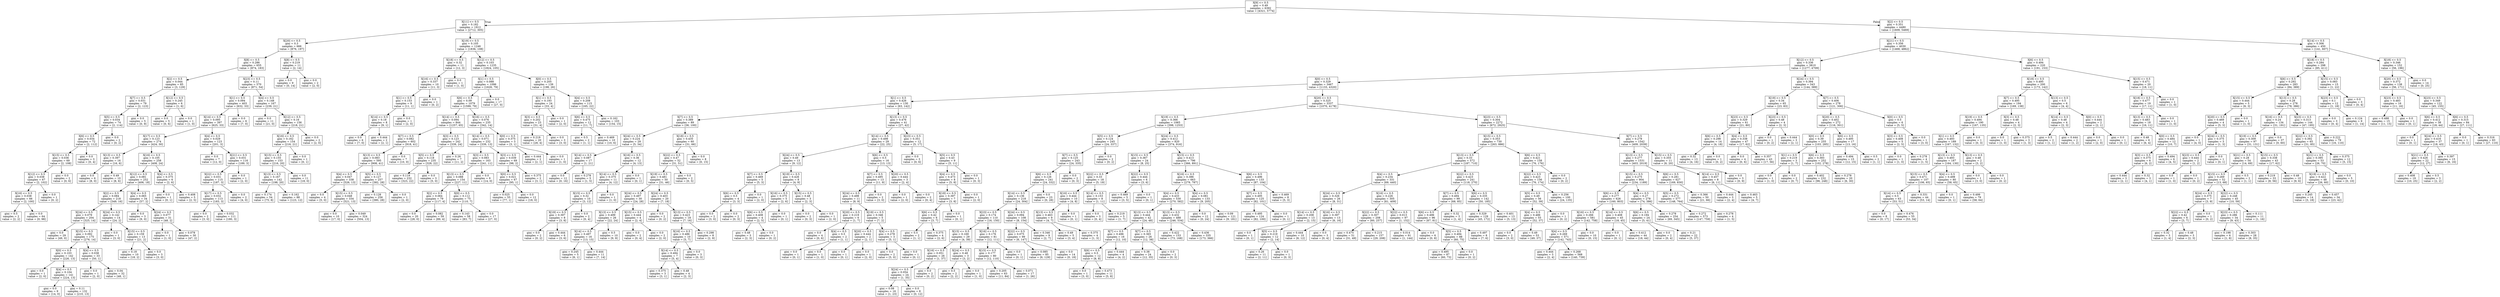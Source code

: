 digraph Tree {
node [shape=box] ;
0 [label="X[9] <= 0.5\ngini = 0.49\nsamples = 6392\nvalue = [4321, 5774]"] ;
1 [label="X[11] <= 0.5\ngini = 0.182\nsamples = 1912\nvalue = [2712, 305]"] ;
0 -> 1 [labeldistance=2.5, labelangle=45, headlabel="True"] ;
2 [label="X[20] <= 0.5\ngini = 0.3\nsamples = 666\nvalue = [876, 197]"] ;
1 -> 2 ;
3 [label="X[8] <= 0.5\ngini = 0.286\nsamples = 655\nvalue = [874, 183]"] ;
2 -> 3 ;
4 [label="X[2] <= 0.5\ngini = 0.044\nsamples = 85\nvalue = [3, 129]"] ;
3 -> 4 ;
5 [label="X[7] <= 0.5\ngini = 0.031\nsamples = 79\nvalue = [2, 123]"] ;
4 -> 5 ;
6 [label="X[5] <= 0.5\ngini = 0.034\nsamples = 74\nvalue = [2, 114]"] ;
5 -> 6 ;
7 [label="X[6] <= 0.5\ngini = 0.034\nsamples = 72\nvalue = [2, 112]"] ;
6 -> 7 ;
8 [label="X[15] <= 0.5\ngini = 0.036\nsamples = 69\nvalue = [2, 108]"] ;
7 -> 8 ;
9 [label="X[12] <= 0.5\ngini = 0.038\nsamples = 67\nvalue = [2, 102]"] ;
8 -> 9 ;
10 [label="X[16] <= 0.5\ngini = 0.038\nsamples = 66\nvalue = [2, 100]"] ;
9 -> 10 ;
11 [label="gini = 0.5\nsamples = 2\nvalue = [2, 2]"] ;
10 -> 11 ;
12 [label="gini = 0.0\nsamples = 64\nvalue = [0, 98]"] ;
10 -> 12 ;
13 [label="gini = 0.0\nsamples = 1\nvalue = [0, 2]"] ;
9 -> 13 ;
14 [label="gini = 0.0\nsamples = 2\nvalue = [0, 6]"] ;
8 -> 14 ;
15 [label="gini = 0.0\nsamples = 3\nvalue = [0, 4]"] ;
7 -> 15 ;
16 [label="gini = 0.0\nsamples = 2\nvalue = [0, 2]"] ;
6 -> 16 ;
17 [label="gini = 0.0\nsamples = 5\nvalue = [0, 9]"] ;
5 -> 17 ;
18 [label="X[12] <= 0.5\ngini = 0.245\nsamples = 6\nvalue = [1, 6]"] ;
4 -> 18 ;
19 [label="gini = 0.0\nsamples = 5\nvalue = [0, 6]"] ;
18 -> 19 ;
20 [label="gini = 0.0\nsamples = 1\nvalue = [1, 0]"] ;
18 -> 20 ;
21 [label="X[23] <= 0.5\ngini = 0.11\nsamples = 570\nvalue = [871, 54]"] ;
3 -> 21 ;
22 [label="X[1] <= 0.5\ngini = 0.094\nsamples = 403\nvalue = [632, 33]"] ;
21 -> 22 ;
23 [label="X[14] <= 0.5\ngini = 0.095\nsamples = 397\nvalue = [625, 33]"] ;
22 -> 23 ;
24 [label="X[17] <= 0.5\ngini = 0.123\nsamples = 274\nvalue = [424, 30]"] ;
23 -> 24 ;
25 [label="X[13] <= 0.5\ngini = 0.397\nsamples = 16\nvalue = [16, 6]"] ;
24 -> 25 ;
26 [label="gini = 0.0\nsamples = 6\nvalue = [8, 0]"] ;
25 -> 26 ;
27 [label="gini = 0.49\nsamples = 10\nvalue = [8, 6]"] ;
25 -> 27 ;
28 [label="X[16] <= 0.5\ngini = 0.105\nsamples = 258\nvalue = [408, 24]"] ;
24 -> 28 ;
29 [label="X[12] <= 0.5\ngini = 0.081\nsamples = 252\nvalue = [406, 18]"] ;
28 -> 29 ;
30 [label="X[2] <= 0.5\ngini = 0.084\nsamples = 218\nvalue = [349, 16]"] ;
29 -> 30 ;
31 [label="X[24] <= 0.5\ngini = 0.079\nsamples = 204\nvalue = [325, 14]"] ;
30 -> 31 ;
32 [label="gini = 0.0\nsamples = 29\nvalue = [49, 0]"] ;
31 -> 32 ;
33 [label="X[15] <= 0.5\ngini = 0.092\nsamples = 175\nvalue = [276, 14]"] ;
31 -> 33 ;
34 [label="X[0] <= 0.5\ngini = 0.103\nsamples = 142\nvalue = [226, 13]"] ;
33 -> 34 ;
35 [label="gini = 0.0\nsamples = 1\nvalue = [2, 0]"] ;
34 -> 35 ;
36 [label="X[4] <= 0.5\ngini = 0.104\nsamples = 141\nvalue = [224, 13]"] ;
34 -> 36 ;
37 [label="gini = 0.0\nsamples = 9\nvalue = [14, 0]"] ;
36 -> 37 ;
38 [label="gini = 0.11\nsamples = 132\nvalue = [210, 13]"] ;
36 -> 38 ;
39 [label="X[4] <= 0.5\ngini = 0.038\nsamples = 33\nvalue = [50, 1]"] ;
33 -> 39 ;
40 [label="gini = 0.0\nsamples = 1\nvalue = [2, 0]"] ;
39 -> 40 ;
41 [label="gini = 0.04\nsamples = 32\nvalue = [48, 1]"] ;
39 -> 41 ;
42 [label="X[24] <= 0.5\ngini = 0.142\nsamples = 14\nvalue = [24, 2]"] ;
30 -> 42 ;
43 [label="gini = 0.0\nsamples = 1\nvalue = [3, 0]"] ;
42 -> 43 ;
44 [label="X[15] <= 0.5\ngini = 0.159\nsamples = 13\nvalue = [21, 2]"] ;
42 -> 44 ;
45 [label="gini = 0.18\nsamples = 10\nvalue = [18, 2]"] ;
44 -> 45 ;
46 [label="gini = 0.0\nsamples = 3\nvalue = [3, 0]"] ;
44 -> 46 ;
47 [label="X[4] <= 0.5\ngini = 0.065\nsamples = 34\nvalue = [57, 2]"] ;
29 -> 47 ;
48 [label="gini = 0.0\nsamples = 3\nvalue = [9, 0]"] ;
47 -> 48 ;
49 [label="X[24] <= 0.5\ngini = 0.077\nsamples = 31\nvalue = [48, 2]"] ;
47 -> 49 ;
50 [label="gini = 0.0\nsamples = 1\nvalue = [1, 0]"] ;
49 -> 50 ;
51 [label="gini = 0.078\nsamples = 30\nvalue = [47, 2]"] ;
49 -> 51 ;
52 [label="X[4] <= 0.5\ngini = 0.375\nsamples = 6\nvalue = [2, 6]"] ;
28 -> 52 ;
53 [label="gini = 0.0\nsamples = 1\nvalue = [0, 1]"] ;
52 -> 53 ;
54 [label="gini = 0.408\nsamples = 5\nvalue = [2, 5]"] ;
52 -> 54 ;
55 [label="X[4] <= 0.5\ngini = 0.029\nsamples = 123\nvalue = [201, 3]"] ;
23 -> 55 ;
56 [label="gini = 0.0\nsamples = 7\nvalue = [12, 0]"] ;
55 -> 56 ;
57 [label="X[21] <= 0.5\ngini = 0.031\nsamples = 116\nvalue = [189, 3]"] ;
55 -> 57 ;
58 [label="X[22] <= 0.5\ngini = 0.031\nsamples = 115\nvalue = [187, 3]"] ;
57 -> 58 ;
59 [label="X[17] <= 0.5\ngini = 0.032\nsamples = 113\nvalue = [183, 3]"] ;
58 -> 59 ;
60 [label="gini = 0.0\nsamples = 2\nvalue = [3, 0]"] ;
59 -> 60 ;
61 [label="gini = 0.032\nsamples = 111\nvalue = [180, 3]"] ;
59 -> 61 ;
62 [label="gini = 0.0\nsamples = 2\nvalue = [4, 0]"] ;
58 -> 62 ;
63 [label="gini = 0.0\nsamples = 1\nvalue = [2, 0]"] ;
57 -> 63 ;
64 [label="gini = 0.0\nsamples = 6\nvalue = [7, 0]"] ;
22 -> 64 ;
65 [label="X[4] <= 0.5\ngini = 0.148\nsamples = 167\nvalue = [239, 21]"] ;
21 -> 65 ;
66 [label="gini = 0.0\nsamples = 11\nvalue = [21, 0]"] ;
65 -> 66 ;
67 [label="X[12] <= 0.5\ngini = 0.16\nsamples = 156\nvalue = [218, 21]"] ;
65 -> 67 ;
68 [label="X[16] <= 0.5\ngini = 0.162\nsamples = 154\nvalue = [216, 21]"] ;
67 -> 68 ;
69 [label="X[15] <= 0.5\ngini = 0.155\nsamples = 153\nvalue = [216, 20]"] ;
68 -> 69 ;
70 [label="X[13] <= 0.5\ngini = 0.167\nsamples = 142\nvalue = [198, 20]"] ;
69 -> 70 ;
71 [label="gini = 0.174\nsamples = 54\nvalue = [75, 8]"] ;
70 -> 71 ;
72 [label="gini = 0.162\nsamples = 88\nvalue = [123, 12]"] ;
70 -> 72 ;
73 [label="gini = 0.0\nsamples = 11\nvalue = [18, 0]"] ;
69 -> 73 ;
74 [label="gini = 0.0\nsamples = 1\nvalue = [0, 1]"] ;
68 -> 74 ;
75 [label="gini = 0.0\nsamples = 2\nvalue = [2, 0]"] ;
67 -> 75 ;
76 [label="X[8] <= 0.5\ngini = 0.219\nsamples = 11\nvalue = [2, 14]"] ;
2 -> 76 ;
77 [label="gini = 0.0\nsamples = 9\nvalue = [0, 14]"] ;
76 -> 77 ;
78 [label="gini = 0.0\nsamples = 2\nvalue = [2, 0]"] ;
76 -> 78 ;
79 [label="X[19] <= 0.5\ngini = 0.105\nsamples = 1246\nvalue = [1836, 108]"] ;
1 -> 79 ;
80 [label="X[18] <= 0.5\ngini = 0.32\nsamples = 11\nvalue = [12, 3]"] ;
79 -> 80 ;
81 [label="X[16] <= 0.5\ngini = 0.337\nsamples = 10\nvalue = [11, 3]"] ;
80 -> 81 ;
82 [label="X[1] <= 0.5\ngini = 0.153\nsamples = 9\nvalue = [11, 1]"] ;
81 -> 82 ;
83 [label="X[14] <= 0.5\ngini = 0.18\nsamples = 8\nvalue = [9, 1]"] ;
82 -> 83 ;
84 [label="gini = 0.0\nsamples = 6\nvalue = [7, 0]"] ;
83 -> 84 ;
85 [label="gini = 0.444\nsamples = 2\nvalue = [2, 1]"] ;
83 -> 85 ;
86 [label="gini = 0.0\nsamples = 1\nvalue = [2, 0]"] ;
82 -> 86 ;
87 [label="gini = 0.0\nsamples = 1\nvalue = [0, 2]"] ;
81 -> 87 ;
88 [label="gini = 0.0\nsamples = 1\nvalue = [1, 0]"] ;
80 -> 88 ;
89 [label="X[12] <= 0.5\ngini = 0.103\nsamples = 1235\nvalue = [1824, 105]"] ;
79 -> 89 ;
90 [label="X[1] <= 0.5\ngini = 0.088\nsamples = 1096\nvalue = [1626, 79]"] ;
89 -> 90 ;
91 [label="X[6] <= 0.5\ngini = 0.09\nsamples = 1079\nvalue = [1599, 79]"] ;
90 -> 91 ;
92 [label="X[14] <= 0.5\ngini = 0.094\nsamples = 844\nvalue = [1257, 65]"] ;
91 -> 92 ;
93 [label="X[7] <= 0.5\ngini = 0.082\nsamples = 602\nvalue = [918, 41]"] ;
92 -> 93 ;
94 [label="X[13] <= 0.5\ngini = 0.083\nsamples = 595\nvalue = [908, 41]"] ;
93 -> 94 ;
95 [label="X[4] <= 0.5\ngini = 0.047\nsamples = 338\nvalue = [526, 13]"] ;
94 -> 95 ;
96 [label="gini = 0.0\nsamples = 4\nvalue = [5, 0]"] ;
95 -> 96 ;
97 [label="X[15] <= 0.5\ngini = 0.048\nsamples = 334\nvalue = [521, 13]"] ;
95 -> 97 ;
98 [label="gini = 0.0\nsamples = 10\nvalue = [17, 0]"] ;
97 -> 98 ;
99 [label="gini = 0.049\nsamples = 324\nvalue = [504, 13]"] ;
97 -> 99 ;
100 [label="X[5] <= 0.5\ngini = 0.127\nsamples = 257\nvalue = [382, 28]"] ;
94 -> 100 ;
101 [label="gini = 0.128\nsamples = 256\nvalue = [380, 28]"] ;
100 -> 101 ;
102 [label="gini = 0.0\nsamples = 1\nvalue = [2, 0]"] ;
100 -> 102 ;
103 [label="gini = 0.0\nsamples = 7\nvalue = [10, 0]"] ;
93 -> 103 ;
104 [label="X[3] <= 0.5\ngini = 0.123\nsamples = 242\nvalue = [339, 24]"] ;
92 -> 104 ;
105 [label="X[5] <= 0.5\ngini = 0.118\nsamples = 235\nvalue = [328, 22]"] ;
104 -> 105 ;
106 [label="gini = 0.119\nsamples = 232\nvalue = [323, 22]"] ;
105 -> 106 ;
107 [label="gini = 0.0\nsamples = 3\nvalue = [5, 0]"] ;
105 -> 107 ;
108 [label="gini = 0.26\nsamples = 7\nvalue = [11, 2]"] ;
104 -> 108 ;
109 [label="X[16] <= 0.5\ngini = 0.076\nsamples = 235\nvalue = [342, 14]"] ;
91 -> 109 ;
110 [label="X[14] <= 0.5\ngini = 0.071\nsamples = 232\nvalue = [339, 13]"] ;
109 -> 110 ;
111 [label="X[3] <= 0.5\ngini = 0.083\nsamples = 163\nvalue = [241, 11]"] ;
110 -> 111 ;
112 [label="X[13] <= 0.5\ngini = 0.088\nsamples = 154\nvalue = [227, 11]"] ;
111 -> 112 ;
113 [label="X[2] <= 0.5\ngini = 0.064\nsamples = 79\nvalue = [117, 4]"] ;
112 -> 113 ;
114 [label="gini = 0.0\nsamples = 20\nvalue = [28, 0]"] ;
113 -> 114 ;
115 [label="gini = 0.082\nsamples = 59\nvalue = [89, 4]"] ;
113 -> 115 ;
116 [label="X[0] <= 0.5\ngini = 0.112\nsamples = 75\nvalue = [110, 7]"] ;
112 -> 116 ;
117 [label="gini = 0.143\nsamples = 58\nvalue = [83, 7]"] ;
116 -> 117 ;
118 [label="gini = 0.0\nsamples = 17\nvalue = [27, 0]"] ;
116 -> 118 ;
119 [label="gini = 0.0\nsamples = 9\nvalue = [14, 0]"] ;
111 -> 119 ;
120 [label="X[3] <= 0.5\ngini = 0.039\nsamples = 69\nvalue = [98, 2]"] ;
110 -> 120 ;
121 [label="X[0] <= 0.5\ngini = 0.021\nsamples = 67\nvalue = [95, 1]"] ;
120 -> 121 ;
122 [label="gini = 0.025\nsamples = 55\nvalue = [77, 1]"] ;
121 -> 122 ;
123 [label="gini = 0.0\nsamples = 12\nvalue = [18, 0]"] ;
121 -> 123 ;
124 [label="gini = 0.375\nsamples = 2\nvalue = [3, 1]"] ;
120 -> 124 ;
125 [label="X[0] <= 0.5\ngini = 0.375\nsamples = 3\nvalue = [3, 1]"] ;
109 -> 125 ;
126 [label="gini = 0.444\nsamples = 2\nvalue = [2, 1]"] ;
125 -> 126 ;
127 [label="gini = 0.0\nsamples = 1\nvalue = [1, 0]"] ;
125 -> 127 ;
128 [label="gini = 0.0\nsamples = 17\nvalue = [27, 0]"] ;
90 -> 128 ;
129 [label="X[0] <= 0.5\ngini = 0.205\nsamples = 139\nvalue = [198, 26]"] ;
89 -> 129 ;
130 [label="X[1] <= 0.5\ngini = 0.193\nsamples = 24\nvalue = [33, 4]"] ;
129 -> 130 ;
131 [label="X[3] <= 0.5\ngini = 0.202\nsamples = 23\nvalue = [31, 4]"] ;
130 -> 131 ;
132 [label="gini = 0.219\nsamples = 20\nvalue = [28, 4]"] ;
131 -> 132 ;
133 [label="gini = 0.0\nsamples = 3\nvalue = [3, 0]"] ;
131 -> 133 ;
134 [label="gini = 0.0\nsamples = 1\nvalue = [2, 0]"] ;
130 -> 134 ;
135 [label="X[4] <= 0.5\ngini = 0.208\nsamples = 115\nvalue = [165, 22]"] ;
129 -> 135 ;
136 [label="X[6] <= 0.5\ngini = 0.475\nsamples = 12\nvalue = [11, 7]"] ;
135 -> 136 ;
137 [label="gini = 0.5\nsamples = 2\nvalue = [1, 1]"] ;
136 -> 137 ;
138 [label="gini = 0.469\nsamples = 10\nvalue = [10, 6]"] ;
136 -> 138 ;
139 [label="gini = 0.162\nsamples = 103\nvalue = [154, 15]"] ;
135 -> 139 ;
140 [label="X[2] <= 0.5\ngini = 0.351\nsamples = 4480\nvalue = [1609, 5469]"] ;
0 -> 140 [labeldistance=2.5, labelangle=-45, headlabel="False"] ;
141 [label="X[21] <= 0.5\ngini = 0.356\nsamples = 4030\nvalue = [1468, 4862]"] ;
140 -> 141 ;
142 [label="X[12] <= 0.5\ngini = 0.336\nsamples = 3810\nvalue = [1277, 4709]"] ;
141 -> 142 ;
143 [label="X[0] <= 0.5\ngini = 0.329\nsamples = 3467\nvalue = [1133, 4320]"] ;
142 -> 143 ;
144 [label="X[1] <= 0.5\ngini = 0.426\nsamples = 130\nvalue = [63, 142]"] ;
143 -> 144 ;
145 [label="X[7] <= 0.5\ngini = 0.389\nsamples = 89\nvalue = [36, 100]"] ;
144 -> 145 ;
146 [label="X[24] <= 0.5\ngini = 0.224\nsamples = 29\nvalue = [5, 34]"] ;
145 -> 146 ;
147 [label="X[14] <= 0.5\ngini = 0.087\nsamples = 17\nvalue = [1, 21]"] ;
146 -> 147 ;
148 [label="gini = 0.0\nsamples = 12\nvalue = [0, 16]"] ;
147 -> 148 ;
149 [label="gini = 0.278\nsamples = 5\nvalue = [1, 5]"] ;
147 -> 149 ;
150 [label="X[16] <= 0.5\ngini = 0.36\nsamples = 12\nvalue = [4, 13]"] ;
146 -> 150 ;
151 [label="X[14] <= 0.5\ngini = 0.375\nsamples = 11\nvalue = [4, 12]"] ;
150 -> 151 ;
152 [label="X[15] <= 0.5\ngini = 0.32\nsamples = 10\nvalue = [3, 12]"] ;
151 -> 152 ;
153 [label="X[19] <= 0.5\ngini = 0.397\nsamples = 8\nvalue = [3, 8]"] ;
152 -> 153 ;
154 [label="gini = 0.0\nsamples = 2\nvalue = [0, 2]"] ;
153 -> 154 ;
155 [label="gini = 0.444\nsamples = 6\nvalue = [3, 6]"] ;
153 -> 155 ;
156 [label="gini = 0.0\nsamples = 2\nvalue = [0, 4]"] ;
152 -> 156 ;
157 [label="gini = 0.0\nsamples = 1\nvalue = [1, 0]"] ;
151 -> 157 ;
158 [label="gini = 0.0\nsamples = 1\nvalue = [0, 1]"] ;
150 -> 158 ;
159 [label="X[18] <= 0.5\ngini = 0.435\nsamples = 60\nvalue = [31, 66]"] ;
145 -> 159 ;
160 [label="X[22] <= 0.5\ngini = 0.47\nsamples = 52\nvalue = [31, 51]"] ;
159 -> 160 ;
161 [label="X[19] <= 0.5\ngini = 0.481\nsamples = 50\nvalue = [31, 46]"] ;
160 -> 161 ;
162 [label="X[24] <= 0.5\ngini = 0.497\nsamples = 30\nvalue = [24, 28]"] ;
161 -> 162 ;
163 [label="X[13] <= 0.5\ngini = 0.499\nsamples = 26\nvalue = [22, 24]"] ;
162 -> 163 ;
164 [label="X[14] <= 0.5\ngini = 0.497\nsamples = 16\nvalue = [13, 15]"] ;
163 -> 164 ;
165 [label="gini = 0.245\nsamples = 5\nvalue = [6, 1]"] ;
164 -> 165 ;
166 [label="gini = 0.444\nsamples = 11\nvalue = [7, 14]"] ;
164 -> 166 ;
167 [label="gini = 0.5\nsamples = 10\nvalue = [9, 9]"] ;
163 -> 167 ;
168 [label="X[15] <= 0.5\ngini = 0.444\nsamples = 4\nvalue = [2, 4]"] ;
162 -> 168 ;
169 [label="gini = 0.0\nsamples = 2\nvalue = [0, 4]"] ;
168 -> 169 ;
170 [label="gini = 0.0\nsamples = 2\nvalue = [2, 0]"] ;
168 -> 170 ;
171 [label="X[24] <= 0.5\ngini = 0.403\nsamples = 20\nvalue = [7, 18]"] ;
161 -> 171 ;
172 [label="gini = 0.0\nsamples = 2\nvalue = [0, 2]"] ;
171 -> 172 ;
173 [label="X[13] <= 0.5\ngini = 0.423\nsamples = 18\nvalue = [7, 16]"] ;
171 -> 173 ;
174 [label="X[16] <= 0.5\ngini = 0.486\nsamples = 10\nvalue = [5, 7]"] ;
173 -> 174 ;
175 [label="X[14] <= 0.5\ngini = 0.494\nsamples = 7\nvalue = [5, 4]"] ;
174 -> 175 ;
176 [label="gini = 0.375\nsamples = 3\nvalue = [3, 1]"] ;
175 -> 176 ;
177 [label="gini = 0.48\nsamples = 4\nvalue = [2, 3]"] ;
175 -> 177 ;
178 [label="gini = 0.0\nsamples = 3\nvalue = [0, 3]"] ;
174 -> 178 ;
179 [label="gini = 0.298\nsamples = 8\nvalue = [2, 9]"] ;
173 -> 179 ;
180 [label="gini = 0.0\nsamples = 2\nvalue = [0, 5]"] ;
160 -> 180 ;
181 [label="gini = 0.0\nsamples = 8\nvalue = [0, 15]"] ;
159 -> 181 ;
182 [label="X[13] <= 0.5\ngini = 0.476\nsamples = 41\nvalue = [27, 42]"] ;
144 -> 182 ;
183 [label="X[14] <= 0.5\ngini = 0.498\nsamples = 29\nvalue = [22, 25]"] ;
182 -> 183 ;
184 [label="X[24] <= 0.5\ngini = 0.49\nsamples = 13\nvalue = [9, 12]"] ;
183 -> 184 ;
185 [label="X[7] <= 0.5\ngini = 0.469\nsamples = 5\nvalue = [5, 3]"] ;
184 -> 185 ;
186 [label="X[6] <= 0.5\ngini = 0.5\nsamples = 4\nvalue = [3, 3]"] ;
185 -> 186 ;
187 [label="gini = 0.0\nsamples = 2\nvalue = [3, 0]"] ;
186 -> 187 ;
188 [label="gini = 0.0\nsamples = 2\nvalue = [0, 3]"] ;
186 -> 188 ;
189 [label="gini = 0.0\nsamples = 1\nvalue = [2, 0]"] ;
185 -> 189 ;
190 [label="X[19] <= 0.5\ngini = 0.426\nsamples = 8\nvalue = [4, 9]"] ;
184 -> 190 ;
191 [label="X[16] <= 0.5\ngini = 0.375\nsamples = 5\nvalue = [2, 6]"] ;
190 -> 191 ;
192 [label="X[6] <= 0.5\ngini = 0.408\nsamples = 4\nvalue = [2, 5]"] ;
191 -> 192 ;
193 [label="gini = 0.48\nsamples = 3\nvalue = [2, 3]"] ;
192 -> 193 ;
194 [label="gini = 0.0\nsamples = 1\nvalue = [0, 2]"] ;
192 -> 194 ;
195 [label="gini = 0.0\nsamples = 1\nvalue = [0, 1]"] ;
191 -> 195 ;
196 [label="X[15] <= 0.5\ngini = 0.48\nsamples = 3\nvalue = [2, 3]"] ;
190 -> 196 ;
197 [label="gini = 0.0\nsamples = 2\nvalue = [0, 3]"] ;
196 -> 197 ;
198 [label="gini = 0.0\nsamples = 1\nvalue = [2, 0]"] ;
196 -> 198 ;
199 [label="X[6] <= 0.5\ngini = 0.5\nsamples = 16\nvalue = [13, 13]"] ;
183 -> 199 ;
200 [label="X[7] <= 0.5\ngini = 0.495\nsamples = 13\nvalue = [11, 9]"] ;
199 -> 200 ;
201 [label="X[24] <= 0.5\ngini = 0.498\nsamples = 11\nvalue = [8, 9]"] ;
200 -> 201 ;
202 [label="X[20] <= 0.5\ngini = 0.219\nsamples = 6\nvalue = [1, 7]"] ;
201 -> 202 ;
203 [label="gini = 0.0\nsamples = 4\nvalue = [0, 6]"] ;
202 -> 203 ;
204 [label="X[4] <= 0.5\ngini = 0.5\nsamples = 2\nvalue = [1, 1]"] ;
202 -> 204 ;
205 [label="gini = 0.0\nsamples = 1\nvalue = [0, 1]"] ;
204 -> 205 ;
206 [label="gini = 0.0\nsamples = 1\nvalue = [1, 0]"] ;
204 -> 206 ;
207 [label="X[19] <= 0.5\ngini = 0.346\nsamples = 5\nvalue = [7, 2]"] ;
201 -> 207 ;
208 [label="X[20] <= 0.5\ngini = 0.444\nsamples = 2\nvalue = [2, 1]"] ;
207 -> 208 ;
209 [label="gini = 0.0\nsamples = 1\nvalue = [0, 1]"] ;
208 -> 209 ;
210 [label="gini = 0.0\nsamples = 1\nvalue = [2, 0]"] ;
208 -> 210 ;
211 [label="X[4] <= 0.5\ngini = 0.278\nsamples = 3\nvalue = [5, 1]"] ;
207 -> 211 ;
212 [label="gini = 0.0\nsamples = 2\nvalue = [5, 0]"] ;
211 -> 212 ;
213 [label="gini = 0.0\nsamples = 1\nvalue = [0, 1]"] ;
211 -> 213 ;
214 [label="gini = 0.0\nsamples = 2\nvalue = [3, 0]"] ;
200 -> 214 ;
215 [label="X[20] <= 0.5\ngini = 0.444\nsamples = 3\nvalue = [2, 4]"] ;
199 -> 215 ;
216 [label="gini = 0.0\nsamples = 1\nvalue = [2, 0]"] ;
215 -> 216 ;
217 [label="gini = 0.0\nsamples = 2\nvalue = [0, 4]"] ;
215 -> 217 ;
218 [label="X[23] <= 0.5\ngini = 0.351\nsamples = 12\nvalue = [5, 17]"] ;
182 -> 218 ;
219 [label="gini = 0.0\nsamples = 3\nvalue = [0, 6]"] ;
218 -> 219 ;
220 [label="X[5] <= 0.5\ngini = 0.43\nsamples = 9\nvalue = [5, 11]"] ;
218 -> 220 ;
221 [label="X[4] <= 0.5\ngini = 0.473\nsamples = 8\nvalue = [5, 8]"] ;
220 -> 221 ;
222 [label="X[18] <= 0.5\ngini = 0.397\nsamples = 7\nvalue = [3, 8]"] ;
221 -> 222 ;
223 [label="X[6] <= 0.5\ngini = 0.42\nsamples = 6\nvalue = [3, 7]"] ;
222 -> 223 ;
224 [label="gini = 0.5\nsamples = 2\nvalue = [1, 1]"] ;
223 -> 224 ;
225 [label="gini = 0.375\nsamples = 4\nvalue = [2, 6]"] ;
223 -> 225 ;
226 [label="gini = 0.0\nsamples = 1\nvalue = [0, 1]"] ;
222 -> 226 ;
227 [label="gini = 0.0\nsamples = 1\nvalue = [2, 0]"] ;
221 -> 227 ;
228 [label="gini = 0.0\nsamples = 1\nvalue = [0, 3]"] ;
220 -> 228 ;
229 [label="X[20] <= 0.5\ngini = 0.325\nsamples = 3337\nvalue = [1070, 4178]"] ;
143 -> 229 ;
230 [label="X[19] <= 0.5\ngini = 0.366\nsamples = 1065\nvalue = [398, 1253]"] ;
229 -> 230 ;
231 [label="X[5] <= 0.5\ngini = 0.124\nsamples = 245\nvalue = [24, 337]"] ;
230 -> 231 ;
232 [label="X[7] <= 0.5\ngini = 0.125\nsamples = 243\nvalue = [24, 335]"] ;
231 -> 232 ;
233 [label="X[6] <= 0.5\ngini = 0.126\nsamples = 241\nvalue = [24, 332]"] ;
232 -> 233 ;
234 [label="X[14] <= 0.5\ngini = 0.136\nsamples = 218\nvalue = [24, 304]"] ;
233 -> 234 ;
235 [label="X[23] <= 0.5\ngini = 0.174\nsamples = 110\nvalue = [16, 150]"] ;
234 -> 235 ;
236 [label="X[15] <= 0.5\ngini = 0.169\nsamples = 29\nvalue = [4, 39]"] ;
235 -> 236 ;
237 [label="X[16] <= 0.5\ngini = 0.051\nsamples = 26\nvalue = [1, 37]"] ;
236 -> 237 ;
238 [label="X[24] <= 0.5\ngini = 0.054\nsamples = 24\nvalue = [1, 35]"] ;
237 -> 238 ;
239 [label="gini = 0.08\nsamples = 16\nvalue = [1, 23]"] ;
238 -> 239 ;
240 [label="gini = 0.0\nsamples = 8\nvalue = [0, 12]"] ;
238 -> 240 ;
241 [label="gini = 0.0\nsamples = 2\nvalue = [0, 2]"] ;
237 -> 241 ;
242 [label="X[24] <= 0.5\ngini = 0.48\nsamples = 3\nvalue = [3, 2]"] ;
236 -> 242 ;
243 [label="gini = 0.5\nsamples = 2\nvalue = [2, 2]"] ;
242 -> 243 ;
244 [label="gini = 0.0\nsamples = 1\nvalue = [1, 0]"] ;
242 -> 244 ;
245 [label="X[16] <= 0.5\ngini = 0.176\nsamples = 81\nvalue = [12, 111]"] ;
235 -> 245 ;
246 [label="X[15] <= 0.5\ngini = 0.177\nsamples = 80\nvalue = [12, 110]"] ;
245 -> 246 ;
247 [label="gini = 0.205\nsamples = 63\nvalue = [11, 84]"] ;
246 -> 247 ;
248 [label="gini = 0.071\nsamples = 17\nvalue = [1, 26]"] ;
246 -> 248 ;
249 [label="gini = 0.0\nsamples = 1\nvalue = [0, 1]"] ;
245 -> 249 ;
250 [label="X[24] <= 0.5\ngini = 0.094\nsamples = 108\nvalue = [8, 154]"] ;
234 -> 250 ;
251 [label="X[22] <= 0.5\ngini = 0.075\nsamples = 99\nvalue = [6, 147]"] ;
250 -> 251 ;
252 [label="gini = 0.085\nsamples = 85\nvalue = [6, 129]"] ;
251 -> 252 ;
253 [label="gini = 0.0\nsamples = 14\nvalue = [0, 18]"] ;
251 -> 253 ;
254 [label="gini = 0.346\nsamples = 9\nvalue = [2, 7]"] ;
250 -> 254 ;
255 [label="gini = 0.0\nsamples = 23\nvalue = [0, 28]"] ;
233 -> 255 ;
256 [label="gini = 0.0\nsamples = 2\nvalue = [0, 3]"] ;
232 -> 256 ;
257 [label="gini = 0.0\nsamples = 2\nvalue = [0, 2]"] ;
231 -> 257 ;
258 [label="X[24] <= 0.5\ngini = 0.412\nsamples = 820\nvalue = [374, 916]"] ;
230 -> 258 ;
259 [label="X[15] <= 0.5\ngini = 0.367\nsamples = 24\nvalue = [8, 25]"] ;
258 -> 259 ;
260 [label="X[22] <= 0.5\ngini = 0.33\nsamples = 18\nvalue = [5, 19]"] ;
259 -> 260 ;
261 [label="X[16] <= 0.5\ngini = 0.444\nsamples = 10\nvalue = [4, 8]"] ;
260 -> 261 ;
262 [label="X[13] <= 0.5\ngini = 0.463\nsamples = 9\nvalue = [4, 7]"] ;
261 -> 262 ;
263 [label="gini = 0.49\nsamples = 5\nvalue = [3, 4]"] ;
262 -> 263 ;
264 [label="gini = 0.375\nsamples = 4\nvalue = [1, 3]"] ;
262 -> 264 ;
265 [label="gini = 0.0\nsamples = 1\nvalue = [0, 1]"] ;
261 -> 265 ;
266 [label="X[14] <= 0.5\ngini = 0.153\nsamples = 8\nvalue = [1, 11]"] ;
260 -> 266 ;
267 [label="gini = 0.0\nsamples = 3\nvalue = [0, 4]"] ;
266 -> 267 ;
268 [label="gini = 0.219\nsamples = 5\nvalue = [1, 7]"] ;
266 -> 268 ;
269 [label="X[22] <= 0.5\ngini = 0.444\nsamples = 6\nvalue = [3, 6]"] ;
259 -> 269 ;
270 [label="gini = 0.469\nsamples = 5\nvalue = [3, 5]"] ;
269 -> 270 ;
271 [label="gini = 0.0\nsamples = 1\nvalue = [0, 1]"] ;
269 -> 271 ;
272 [label="X[15] <= 0.5\ngini = 0.413\nsamples = 796\nvalue = [366, 891]"] ;
258 -> 272 ;
273 [label="X[16] <= 0.5\ngini = 0.386\nsamples = 663\nvalue = [279, 787]"] ;
272 -> 273 ;
274 [label="X[4] <= 0.5\ngini = 0.433\nsamples = 530\nvalue = [270, 582]"] ;
273 -> 274 ;
275 [label="X[13] <= 0.5\ngini = 0.444\nsamples = 42\nvalue = [24, 48]"] ;
274 -> 275 ;
276 [label="X[7] <= 0.5\ngini = 0.496\nsamples = 16\nvalue = [12, 10]"] ;
275 -> 276 ;
277 [label="X[6] <= 0.5\ngini = 0.5\nsamples = 12\nvalue = [8, 8]"] ;
276 -> 277 ;
278 [label="gini = 0.0\nsamples = 1\nvalue = [3, 0]"] ;
277 -> 278 ;
279 [label="gini = 0.473\nsamples = 11\nvalue = [5, 8]"] ;
277 -> 279 ;
280 [label="gini = 0.444\nsamples = 4\nvalue = [4, 2]"] ;
276 -> 280 ;
281 [label="X[7] <= 0.5\ngini = 0.365\nsamples = 26\nvalue = [12, 38]"] ;
275 -> 281 ;
282 [label="gini = 0.38\nsamples = 24\nvalue = [12, 35]"] ;
281 -> 282 ;
283 [label="gini = 0.0\nsamples = 2\nvalue = [0, 3]"] ;
281 -> 283 ;
284 [label="X[13] <= 0.5\ngini = 0.432\nsamples = 488\nvalue = [246, 534]"] ;
274 -> 284 ;
285 [label="gini = 0.422\nsamples = 153\nvalue = [73, 168]"] ;
284 -> 285 ;
286 [label="gini = 0.436\nsamples = 335\nvalue = [173, 366]"] ;
284 -> 286 ;
287 [label="X[4] <= 0.5\ngini = 0.081\nsamples = 133\nvalue = [9, 205]"] ;
273 -> 287 ;
288 [label="gini = 0.0\nsamples = 12\nvalue = [0, 24]"] ;
287 -> 288 ;
289 [label="gini = 0.09\nsamples = 121\nvalue = [9, 181]"] ;
287 -> 289 ;
290 [label="X[6] <= 0.5\ngini = 0.496\nsamples = 133\nvalue = [87, 104]"] ;
272 -> 290 ;
291 [label="X[7] <= 0.5\ngini = 0.495\nsamples = 125\nvalue = [82, 101]"] ;
290 -> 291 ;
292 [label="gini = 0.495\nsamples = 124\nvalue = [82, 100]"] ;
291 -> 292 ;
293 [label="gini = 0.0\nsamples = 1\nvalue = [0, 1]"] ;
291 -> 293 ;
294 [label="gini = 0.469\nsamples = 8\nvalue = [5, 3]"] ;
290 -> 294 ;
295 [label="X[23] <= 0.5\ngini = 0.304\nsamples = 2272\nvalue = [672, 2925]"] ;
229 -> 295 ;
296 [label="X[15] <= 0.5\ngini = 0.353\nsamples = 730\nvalue = [263, 886]"] ;
295 -> 296 ;
297 [label="X[13] <= 0.5\ngini = 0.33\nsamples = 572\nvalue = [187, 710]"] ;
296 -> 297 ;
298 [label="X[4] <= 0.5\ngini = 0.234\nsamples = 331\nvalue = [69, 440]"] ;
297 -> 298 ;
299 [label="X[24] <= 0.5\ngini = 0.326\nsamples = 26\nvalue = [8, 31]"] ;
298 -> 299 ;
300 [label="X[14] <= 0.5\ngini = 0.208\nsamples = 13\nvalue = [2, 15]"] ;
299 -> 300 ;
301 [label="gini = 0.0\nsamples = 1\nvalue = [0, 1]"] ;
300 -> 301 ;
302 [label="X[5] <= 0.5\ngini = 0.219\nsamples = 12\nvalue = [2, 14]"] ;
300 -> 302 ;
303 [label="gini = 0.26\nsamples = 11\nvalue = [2, 11]"] ;
302 -> 303 ;
304 [label="gini = 0.0\nsamples = 1\nvalue = [0, 3]"] ;
302 -> 304 ;
305 [label="X[16] <= 0.5\ngini = 0.397\nsamples = 13\nvalue = [6, 16]"] ;
299 -> 305 ;
306 [label="gini = 0.444\nsamples = 10\nvalue = [6, 12]"] ;
305 -> 306 ;
307 [label="gini = 0.0\nsamples = 3\nvalue = [0, 4]"] ;
305 -> 307 ;
308 [label="X[16] <= 0.5\ngini = 0.226\nsamples = 305\nvalue = [61, 409]"] ;
298 -> 308 ;
309 [label="X[22] <= 0.5\ngini = 0.307\nsamples = 208\nvalue = [60, 257]"] ;
308 -> 309 ;
310 [label="gini = 0.475\nsamples = 51\nvalue = [31, 49]"] ;
309 -> 310 ;
311 [label="gini = 0.215\nsamples = 157\nvalue = [29, 208]"] ;
309 -> 311 ;
312 [label="X[22] <= 0.5\ngini = 0.013\nsamples = 97\nvalue = [1, 152]"] ;
308 -> 312 ;
313 [label="gini = 0.014\nsamples = 91\nvalue = [1, 144]"] ;
312 -> 313 ;
314 [label="gini = 0.0\nsamples = 6\nvalue = [0, 8]"] ;
312 -> 314 ;
315 [label="X[22] <= 0.5\ngini = 0.423\nsamples = 241\nvalue = [118, 270]"] ;
297 -> 315 ;
316 [label="X[7] <= 0.5\ngini = 0.494\nsamples = 99\nvalue = [68, 85]"] ;
315 -> 316 ;
317 [label="X[6] <= 0.5\ngini = 0.496\nsamples = 96\nvalue = [67, 81]"] ;
316 -> 317 ;
318 [label="X[5] <= 0.5\ngini = 0.494\nsamples = 88\nvalue = [60, 75]"] ;
317 -> 318 ;
319 [label="gini = 0.495\nsamples = 87\nvalue = [60, 73]"] ;
318 -> 319 ;
320 [label="gini = 0.0\nsamples = 1\nvalue = [0, 2]"] ;
318 -> 320 ;
321 [label="gini = 0.497\nsamples = 8\nvalue = [7, 6]"] ;
317 -> 321 ;
322 [label="gini = 0.32\nsamples = 3\nvalue = [1, 4]"] ;
316 -> 322 ;
323 [label="X[6] <= 0.5\ngini = 0.335\nsamples = 142\nvalue = [50, 185]"] ;
315 -> 323 ;
324 [label="gini = 0.329\nsamples = 129\nvalue = [45, 172]"] ;
323 -> 324 ;
325 [label="gini = 0.401\nsamples = 13\nvalue = [5, 13]"] ;
323 -> 325 ;
326 [label="X[6] <= 0.5\ngini = 0.421\nsamples = 158\nvalue = [76, 176]"] ;
296 -> 326 ;
327 [label="X[22] <= 0.5\ngini = 0.423\nsamples = 156\nvalue = [76, 174]"] ;
326 -> 327 ;
328 [label="X[5] <= 0.5\ngini = 0.49\nsamples = 56\nvalue = [52, 39]"] ;
327 -> 328 ;
329 [label="X[4] <= 0.5\ngini = 0.486\nsamples = 55\nvalue = [52, 37]"] ;
328 -> 329 ;
330 [label="gini = 0.0\nsamples = 2\nvalue = [3, 0]"] ;
329 -> 330 ;
331 [label="gini = 0.49\nsamples = 53\nvalue = [49, 37]"] ;
329 -> 331 ;
332 [label="gini = 0.0\nsamples = 1\nvalue = [0, 2]"] ;
328 -> 332 ;
333 [label="gini = 0.256\nsamples = 100\nvalue = [24, 135]"] ;
327 -> 333 ;
334 [label="gini = 0.0\nsamples = 2\nvalue = [0, 2]"] ;
326 -> 334 ;
335 [label="X[7] <= 0.5\ngini = 0.278\nsamples = 1542\nvalue = [409, 2039]"] ;
295 -> 335 ;
336 [label="X[13] <= 0.5\ngini = 0.277\nsamples = 1531\nvalue = [403, 2019]"] ;
335 -> 336 ;
337 [label="X[15] <= 0.5\ngini = 0.275\nsamples = 904\nvalue = [234, 1189]"] ;
336 -> 337 ;
338 [label="X[6] <= 0.5\ngini = 0.277\nsamples = 626\nvalue = [160, 803]"] ;
337 -> 338 ;
339 [label="X[16] <= 0.5\ngini = 0.266\nsamples = 581\nvalue = [142, 758]"] ;
338 -> 339 ;
340 [label="X[4] <= 0.5\ngini = 0.269\nsamples = 571\nvalue = [142, 743]"] ;
339 -> 340 ;
341 [label="gini = 0.444\nsamples = 3\nvalue = [2, 4]"] ;
340 -> 341 ;
342 [label="gini = 0.268\nsamples = 568\nvalue = [140, 739]"] ;
340 -> 342 ;
343 [label="gini = 0.0\nsamples = 10\nvalue = [0, 15]"] ;
339 -> 343 ;
344 [label="X[14] <= 0.5\ngini = 0.408\nsamples = 45\nvalue = [18, 45]"] ;
338 -> 344 ;
345 [label="gini = 0.0\nsamples = 1\nvalue = [0, 1]"] ;
344 -> 345 ;
346 [label="gini = 0.412\nsamples = 44\nvalue = [18, 44]"] ;
344 -> 346 ;
347 [label="X[4] <= 0.5\ngini = 0.27\nsamples = 278\nvalue = [74, 386]"] ;
337 -> 347 ;
348 [label="X[6] <= 0.5\ngini = 0.194\nsamples = 24\nvalue = [5, 41]"] ;
347 -> 348 ;
349 [label="gini = 0.0\nsamples = 2\nvalue = [0, 4]"] ;
348 -> 349 ;
350 [label="gini = 0.21\nsamples = 22\nvalue = [5, 37]"] ;
348 -> 350 ;
351 [label="gini = 0.278\nsamples = 254\nvalue = [69, 345]"] ;
347 -> 351 ;
352 [label="X[6] <= 0.5\ngini = 0.281\nsamples = 627\nvalue = [169, 830]"] ;
336 -> 352 ;
353 [label="X[5] <= 0.5\ngini = 0.272\nsamples = 577\nvalue = [148, 764]"] ;
352 -> 353 ;
354 [label="gini = 0.272\nsamples = 573\nvalue = [147, 759]"] ;
353 -> 354 ;
355 [label="gini = 0.278\nsamples = 4\nvalue = [1, 5]"] ;
353 -> 355 ;
356 [label="gini = 0.366\nsamples = 50\nvalue = [21, 66]"] ;
352 -> 356 ;
357 [label="X[15] <= 0.5\ngini = 0.355\nsamples = 11\nvalue = [6, 20]"] ;
335 -> 357 ;
358 [label="X[14] <= 0.5\ngini = 0.457\nsamples = 8\nvalue = [6, 11]"] ;
357 -> 358 ;
359 [label="gini = 0.444\nsamples = 3\nvalue = [2, 4]"] ;
358 -> 359 ;
360 [label="gini = 0.463\nsamples = 5\nvalue = [4, 7]"] ;
358 -> 360 ;
361 [label="gini = 0.0\nsamples = 3\nvalue = [0, 9]"] ;
357 -> 361 ;
362 [label="X[24] <= 0.5\ngini = 0.394\nsamples = 343\nvalue = [144, 389]"] ;
142 -> 362 ;
363 [label="X[19] <= 0.5\ngini = 0.34\nsamples = 65\nvalue = [23, 83]"] ;
362 -> 363 ;
364 [label="X[23] <= 0.5\ngini = 0.329\nsamples = 61\nvalue = [21, 80]"] ;
363 -> 364 ;
365 [label="X[6] <= 0.5\ngini = 0.298\nsamples = 14\nvalue = [4, 18]"] ;
364 -> 365 ;
366 [label="gini = 0.32\nsamples = 13\nvalue = [4, 16]"] ;
365 -> 366 ;
367 [label="gini = 0.0\nsamples = 1\nvalue = [0, 2]"] ;
365 -> 367 ;
368 [label="X[4] <= 0.5\ngini = 0.338\nsamples = 47\nvalue = [17, 62]"] ;
364 -> 368 ;
369 [label="gini = 0.0\nsamples = 4\nvalue = [0, 6]"] ;
368 -> 369 ;
370 [label="gini = 0.357\nsamples = 43\nvalue = [17, 56]"] ;
368 -> 370 ;
371 [label="X[23] <= 0.5\ngini = 0.48\nsamples = 4\nvalue = [2, 3]"] ;
363 -> 371 ;
372 [label="gini = 0.0\nsamples = 1\nvalue = [0, 2]"] ;
371 -> 372 ;
373 [label="gini = 0.444\nsamples = 3\nvalue = [2, 1]"] ;
371 -> 373 ;
374 [label="X[7] <= 0.5\ngini = 0.406\nsamples = 278\nvalue = [121, 306]"] ;
362 -> 374 ;
375 [label="X[20] <= 0.5\ngini = 0.402\nsamples = 272\nvalue = [116, 301]"] ;
374 -> 375 ;
376 [label="X[0] <= 0.5\ngini = 0.39\nsamples = 255\nvalue = [103, 285]"] ;
375 -> 376 ;
377 [label="X[1] <= 0.5\ngini = 0.219\nsamples = 3\nvalue = [1, 7]"] ;
376 -> 377 ;
378 [label="gini = 0.0\nsamples = 1\nvalue = [1, 0]"] ;
377 -> 378 ;
379 [label="gini = 0.0\nsamples = 2\nvalue = [0, 7]"] ;
377 -> 379 ;
380 [label="X[6] <= 0.5\ngini = 0.393\nsamples = 252\nvalue = [102, 278]"] ;
376 -> 380 ;
381 [label="gini = 0.402\nsamples = 232\nvalue = [96, 248]"] ;
380 -> 381 ;
382 [label="gini = 0.278\nsamples = 20\nvalue = [6, 30]"] ;
380 -> 382 ;
383 [label="X[6] <= 0.5\ngini = 0.495\nsamples = 17\nvalue = [13, 16]"] ;
375 -> 383 ;
384 [label="gini = 0.494\nsamples = 15\nvalue = [12, 15]"] ;
383 -> 384 ;
385 [label="gini = 0.5\nsamples = 2\nvalue = [1, 1]"] ;
383 -> 385 ;
386 [label="X[0] <= 0.5\ngini = 0.5\nsamples = 6\nvalue = [5, 5]"] ;
374 -> 386 ;
387 [label="X[3] <= 0.5\ngini = 0.408\nsamples = 5\nvalue = [2, 5]"] ;
386 -> 387 ;
388 [label="gini = 0.0\nsamples = 1\nvalue = [1, 0]"] ;
387 -> 388 ;
389 [label="gini = 0.278\nsamples = 4\nvalue = [1, 5]"] ;
387 -> 389 ;
390 [label="gini = 0.0\nsamples = 1\nvalue = [3, 0]"] ;
386 -> 390 ;
391 [label="X[6] <= 0.5\ngini = 0.494\nsamples = 220\nvalue = [191, 153]"] ;
141 -> 391 ;
392 [label="X[18] <= 0.5\ngini = 0.495\nsamples = 200\nvalue = [173, 142]"] ;
391 -> 392 ;
393 [label="X[7] <= 0.5\ngini = 0.495\nsamples = 194\nvalue = [169, 138]"] ;
392 -> 393 ;
394 [label="X[19] <= 0.5\ngini = 0.494\nsamples = 190\nvalue = [167, 135]"] ;
393 -> 394 ;
395 [label="X[1] <= 0.5\ngini = 0.493\nsamples = 189\nvalue = [167, 132]"] ;
394 -> 395 ;
396 [label="X[13] <= 0.5\ngini = 0.493\nsamples = 187\nvalue = [164, 130]"] ;
395 -> 396 ;
397 [label="X[15] <= 0.5\ngini = 0.471\nsamples = 107\nvalue = [106, 65]"] ;
396 -> 397 ;
398 [label="X[14] <= 0.5\ngini = 0.5\nsamples = 63\nvalue = [53, 51]"] ;
397 -> 398 ;
399 [label="gini = 0.0\nsamples = 8\nvalue = [0, 17]"] ;
398 -> 399 ;
400 [label="gini = 0.476\nsamples = 55\nvalue = [53, 34]"] ;
398 -> 400 ;
401 [label="gini = 0.331\nsamples = 44\nvalue = [53, 14]"] ;
397 -> 401 ;
402 [label="X[4] <= 0.5\ngini = 0.498\nsamples = 80\nvalue = [58, 65]"] ;
396 -> 402 ;
403 [label="gini = 0.0\nsamples = 1\nvalue = [0, 1]"] ;
402 -> 403 ;
404 [label="gini = 0.499\nsamples = 79\nvalue = [58, 64]"] ;
402 -> 404 ;
405 [label="X[13] <= 0.5\ngini = 0.48\nsamples = 2\nvalue = [3, 2]"] ;
395 -> 405 ;
406 [label="gini = 0.0\nsamples = 1\nvalue = [3, 0]"] ;
405 -> 406 ;
407 [label="gini = 0.0\nsamples = 1\nvalue = [0, 2]"] ;
405 -> 407 ;
408 [label="gini = 0.0\nsamples = 1\nvalue = [0, 3]"] ;
394 -> 408 ;
409 [label="X[3] <= 0.5\ngini = 0.48\nsamples = 4\nvalue = [2, 3]"] ;
393 -> 409 ;
410 [label="gini = 0.0\nsamples = 1\nvalue = [1, 0]"] ;
409 -> 410 ;
411 [label="gini = 0.375\nsamples = 3\nvalue = [1, 3]"] ;
409 -> 411 ;
412 [label="X[13] <= 0.5\ngini = 0.5\nsamples = 6\nvalue = [4, 4]"] ;
392 -> 412 ;
413 [label="X[14] <= 0.5\ngini = 0.48\nsamples = 4\nvalue = [2, 3]"] ;
412 -> 413 ;
414 [label="gini = 0.5\nsamples = 2\nvalue = [1, 1]"] ;
413 -> 414 ;
415 [label="gini = 0.444\nsamples = 2\nvalue = [1, 2]"] ;
413 -> 415 ;
416 [label="X[0] <= 0.5\ngini = 0.444\nsamples = 2\nvalue = [2, 1]"] ;
412 -> 416 ;
417 [label="gini = 0.0\nsamples = 1\nvalue = [2, 0]"] ;
416 -> 417 ;
418 [label="gini = 0.0\nsamples = 1\nvalue = [0, 1]"] ;
416 -> 418 ;
419 [label="X[15] <= 0.5\ngini = 0.471\nsamples = 20\nvalue = [18, 11]"] ;
391 -> 419 ;
420 [label="X[18] <= 0.5\ngini = 0.477\nsamples = 19\nvalue = [17, 11]"] ;
419 -> 420 ;
421 [label="X[13] <= 0.5\ngini = 0.483\nsamples = 18\nvalue = [16, 11]"] ;
420 -> 421 ;
422 [label="gini = 0.48\nsamples = 6\nvalue = [6, 4]"] ;
421 -> 422 ;
423 [label="X[0] <= 0.5\ngini = 0.484\nsamples = 12\nvalue = [10, 7]"] ;
421 -> 423 ;
424 [label="X[3] <= 0.5\ngini = 0.375\nsamples = 6\nvalue = [6, 2]"] ;
423 -> 424 ;
425 [label="gini = 0.444\nsamples = 3\nvalue = [2, 1]"] ;
424 -> 425 ;
426 [label="gini = 0.32\nsamples = 3\nvalue = [4, 1]"] ;
424 -> 426 ;
427 [label="gini = 0.494\nsamples = 6\nvalue = [4, 5]"] ;
423 -> 427 ;
428 [label="gini = 0.0\nsamples = 1\nvalue = [1, 0]"] ;
420 -> 428 ;
429 [label="gini = 0.0\nsamples = 1\nvalue = [1, 0]"] ;
419 -> 429 ;
430 [label="X[14] <= 0.5\ngini = 0.306\nsamples = 450\nvalue = [141, 607]"] ;
140 -> 430 ;
431 [label="X[18] <= 0.5\ngini = 0.284\nsamples = 298\nvalue = [85, 411]"] ;
430 -> 431 ;
432 [label="X[6] <= 0.5\ngini = 0.292\nsamples = 283\nvalue = [84, 389]"] ;
431 -> 432 ;
433 [label="X[15] <= 0.5\ngini = 0.444\nsamples = 5\nvalue = [6, 3]"] ;
432 -> 433 ;
434 [label="X[20] <= 0.5\ngini = 0.469\nsamples = 4\nvalue = [5, 3]"] ;
433 -> 434 ;
435 [label="gini = 0.0\nsamples = 1\nvalue = [4, 0]"] ;
434 -> 435 ;
436 [label="X[24] <= 0.5\ngini = 0.375\nsamples = 3\nvalue = [1, 3]"] ;
434 -> 436 ;
437 [label="X[23] <= 0.5\ngini = 0.444\nsamples = 2\nvalue = [1, 2]"] ;
436 -> 437 ;
438 [label="gini = 0.0\nsamples = 1\nvalue = [1, 0]"] ;
437 -> 438 ;
439 [label="gini = 0.0\nsamples = 1\nvalue = [0, 2]"] ;
437 -> 439 ;
440 [label="gini = 0.0\nsamples = 1\nvalue = [0, 1]"] ;
436 -> 440 ;
441 [label="gini = 0.0\nsamples = 1\nvalue = [1, 0]"] ;
433 -> 441 ;
442 [label="X[13] <= 0.5\ngini = 0.28\nsamples = 278\nvalue = [78, 386]"] ;
432 -> 442 ;
443 [label="X[16] <= 0.5\ngini = 0.24\nsamples = 134\nvalue = [31, 191]"] ;
442 -> 443 ;
444 [label="X[19] <= 0.5\ngini = 0.309\nsamples = 97\nvalue = [31, 131]"] ;
443 -> 444 ;
445 [label="X[21] <= 0.5\ngini = 0.28\nsamples = 54\nvalue = [14, 69]"] ;
444 -> 445 ;
446 [label="X[15] <= 0.5\ngini = 0.269\nsamples = 52\nvalue = [13, 68]"] ;
445 -> 446 ;
447 [label="X[24] <= 0.5\ngini = 0.375\nsamples = 7\nvalue = [3, 9]"] ;
446 -> 447 ;
448 [label="X[22] <= 0.5\ngini = 0.42\nsamples = 6\nvalue = [3, 7]"] ;
447 -> 448 ;
449 [label="gini = 0.32\nsamples = 3\nvalue = [1, 4]"] ;
448 -> 449 ;
450 [label="gini = 0.48\nsamples = 3\nvalue = [2, 3]"] ;
448 -> 450 ;
451 [label="gini = 0.0\nsamples = 1\nvalue = [0, 2]"] ;
447 -> 451 ;
452 [label="X[22] <= 0.5\ngini = 0.248\nsamples = 45\nvalue = [10, 59]"] ;
446 -> 452 ;
453 [label="X[23] <= 0.5\ngini = 0.286\nsamples = 34\nvalue = [9, 43]"] ;
452 -> 453 ;
454 [label="gini = 0.198\nsamples = 6\nvalue = [1, 8]"] ;
453 -> 454 ;
455 [label="gini = 0.303\nsamples = 28\nvalue = [8, 35]"] ;
453 -> 455 ;
456 [label="gini = 0.111\nsamples = 11\nvalue = [1, 16]"] ;
452 -> 456 ;
457 [label="gini = 0.5\nsamples = 2\nvalue = [1, 1]"] ;
445 -> 457 ;
458 [label="X[15] <= 0.5\ngini = 0.338\nsamples = 43\nvalue = [17, 62]"] ;
444 -> 458 ;
459 [label="gini = 0.219\nsamples = 33\nvalue = [8, 56]"] ;
458 -> 459 ;
460 [label="gini = 0.48\nsamples = 10\nvalue = [9, 6]"] ;
458 -> 460 ;
461 [label="gini = 0.0\nsamples = 37\nvalue = [0, 60]"] ;
443 -> 461 ;
462 [label="X[23] <= 0.5\ngini = 0.313\nsamples = 144\nvalue = [47, 195]"] ;
442 -> 462 ;
463 [label="X[22] <= 0.5\ngini = 0.392\nsamples = 65\nvalue = [31, 85]"] ;
462 -> 463 ;
464 [label="X[21] <= 0.5\ngini = 0.395\nsamples = 53\nvalue = [26, 70]"] ;
463 -> 464 ;
465 [label="X[19] <= 0.5\ngini = 0.422\nsamples = 48\nvalue = [26, 60]"] ;
464 -> 465 ;
466 [label="gini = 0.245\nsamples = 14\nvalue = [3, 18]"] ;
465 -> 466 ;
467 [label="gini = 0.457\nsamples = 34\nvalue = [23, 42]"] ;
465 -> 467 ;
468 [label="gini = 0.0\nsamples = 5\nvalue = [0, 10]"] ;
464 -> 468 ;
469 [label="gini = 0.375\nsamples = 12\nvalue = [5, 15]"] ;
463 -> 469 ;
470 [label="gini = 0.222\nsamples = 79\nvalue = [16, 110]"] ;
462 -> 470 ;
471 [label="X[15] <= 0.5\ngini = 0.083\nsamples = 15\nvalue = [1, 22]"] ;
431 -> 471 ;
472 [label="X[23] <= 0.5\ngini = 0.1\nsamples = 12\nvalue = [1, 18]"] ;
471 -> 472 ;
473 [label="gini = 0.0\nsamples = 3\nvalue = [0, 4]"] ;
472 -> 473 ;
474 [label="gini = 0.124\nsamples = 9\nvalue = [1, 14]"] ;
472 -> 474 ;
475 [label="gini = 0.0\nsamples = 3\nvalue = [0, 4]"] ;
471 -> 475 ;
476 [label="X[18] <= 0.5\ngini = 0.346\nsamples = 152\nvalue = [56, 196]"] ;
430 -> 476 ;
477 [label="X[20] <= 0.5\ngini = 0.372\nsamples = 138\nvalue = [56, 171]"] ;
476 -> 477 ;
478 [label="X[23] <= 0.5\ngini = 0.483\nsamples = 16\nvalue = [11, 16]"] ;
477 -> 478 ;
479 [label="gini = 0.488\nsamples = 15\nvalue = [11, 15]"] ;
478 -> 479 ;
480 [label="gini = 0.0\nsamples = 1\nvalue = [0, 1]"] ;
478 -> 480 ;
481 [label="X[23] <= 0.5\ngini = 0.349\nsamples = 122\nvalue = [45, 155]"] ;
477 -> 481 ;
482 [label="X[6] <= 0.5\ngini = 0.412\nsamples = 38\nvalue = [18, 44]"] ;
481 -> 482 ;
483 [label="gini = 0.0\nsamples = 1\nvalue = [0, 1]"] ;
482 -> 483 ;
484 [label="X[24] <= 0.5\ngini = 0.416\nsamples = 37\nvalue = [18, 43]"] ;
482 -> 484 ;
485 [label="X[21] <= 0.5\ngini = 0.426\nsamples = 22\nvalue = [12, 27]"] ;
484 -> 485 ;
486 [label="gini = 0.408\nsamples = 19\nvalue = [10, 25]"] ;
485 -> 486 ;
487 [label="gini = 0.5\nsamples = 3\nvalue = [2, 2]"] ;
485 -> 487 ;
488 [label="gini = 0.397\nsamples = 15\nvalue = [6, 16]"] ;
484 -> 488 ;
489 [label="X[6] <= 0.5\ngini = 0.315\nsamples = 84\nvalue = [27, 111]"] ;
481 -> 489 ;
490 [label="gini = 0.0\nsamples = 1\nvalue = [0, 1]"] ;
489 -> 490 ;
491 [label="gini = 0.316\nsamples = 83\nvalue = [27, 110]"] ;
489 -> 491 ;
492 [label="gini = 0.0\nsamples = 14\nvalue = [0, 25]"] ;
476 -> 492 ;
}